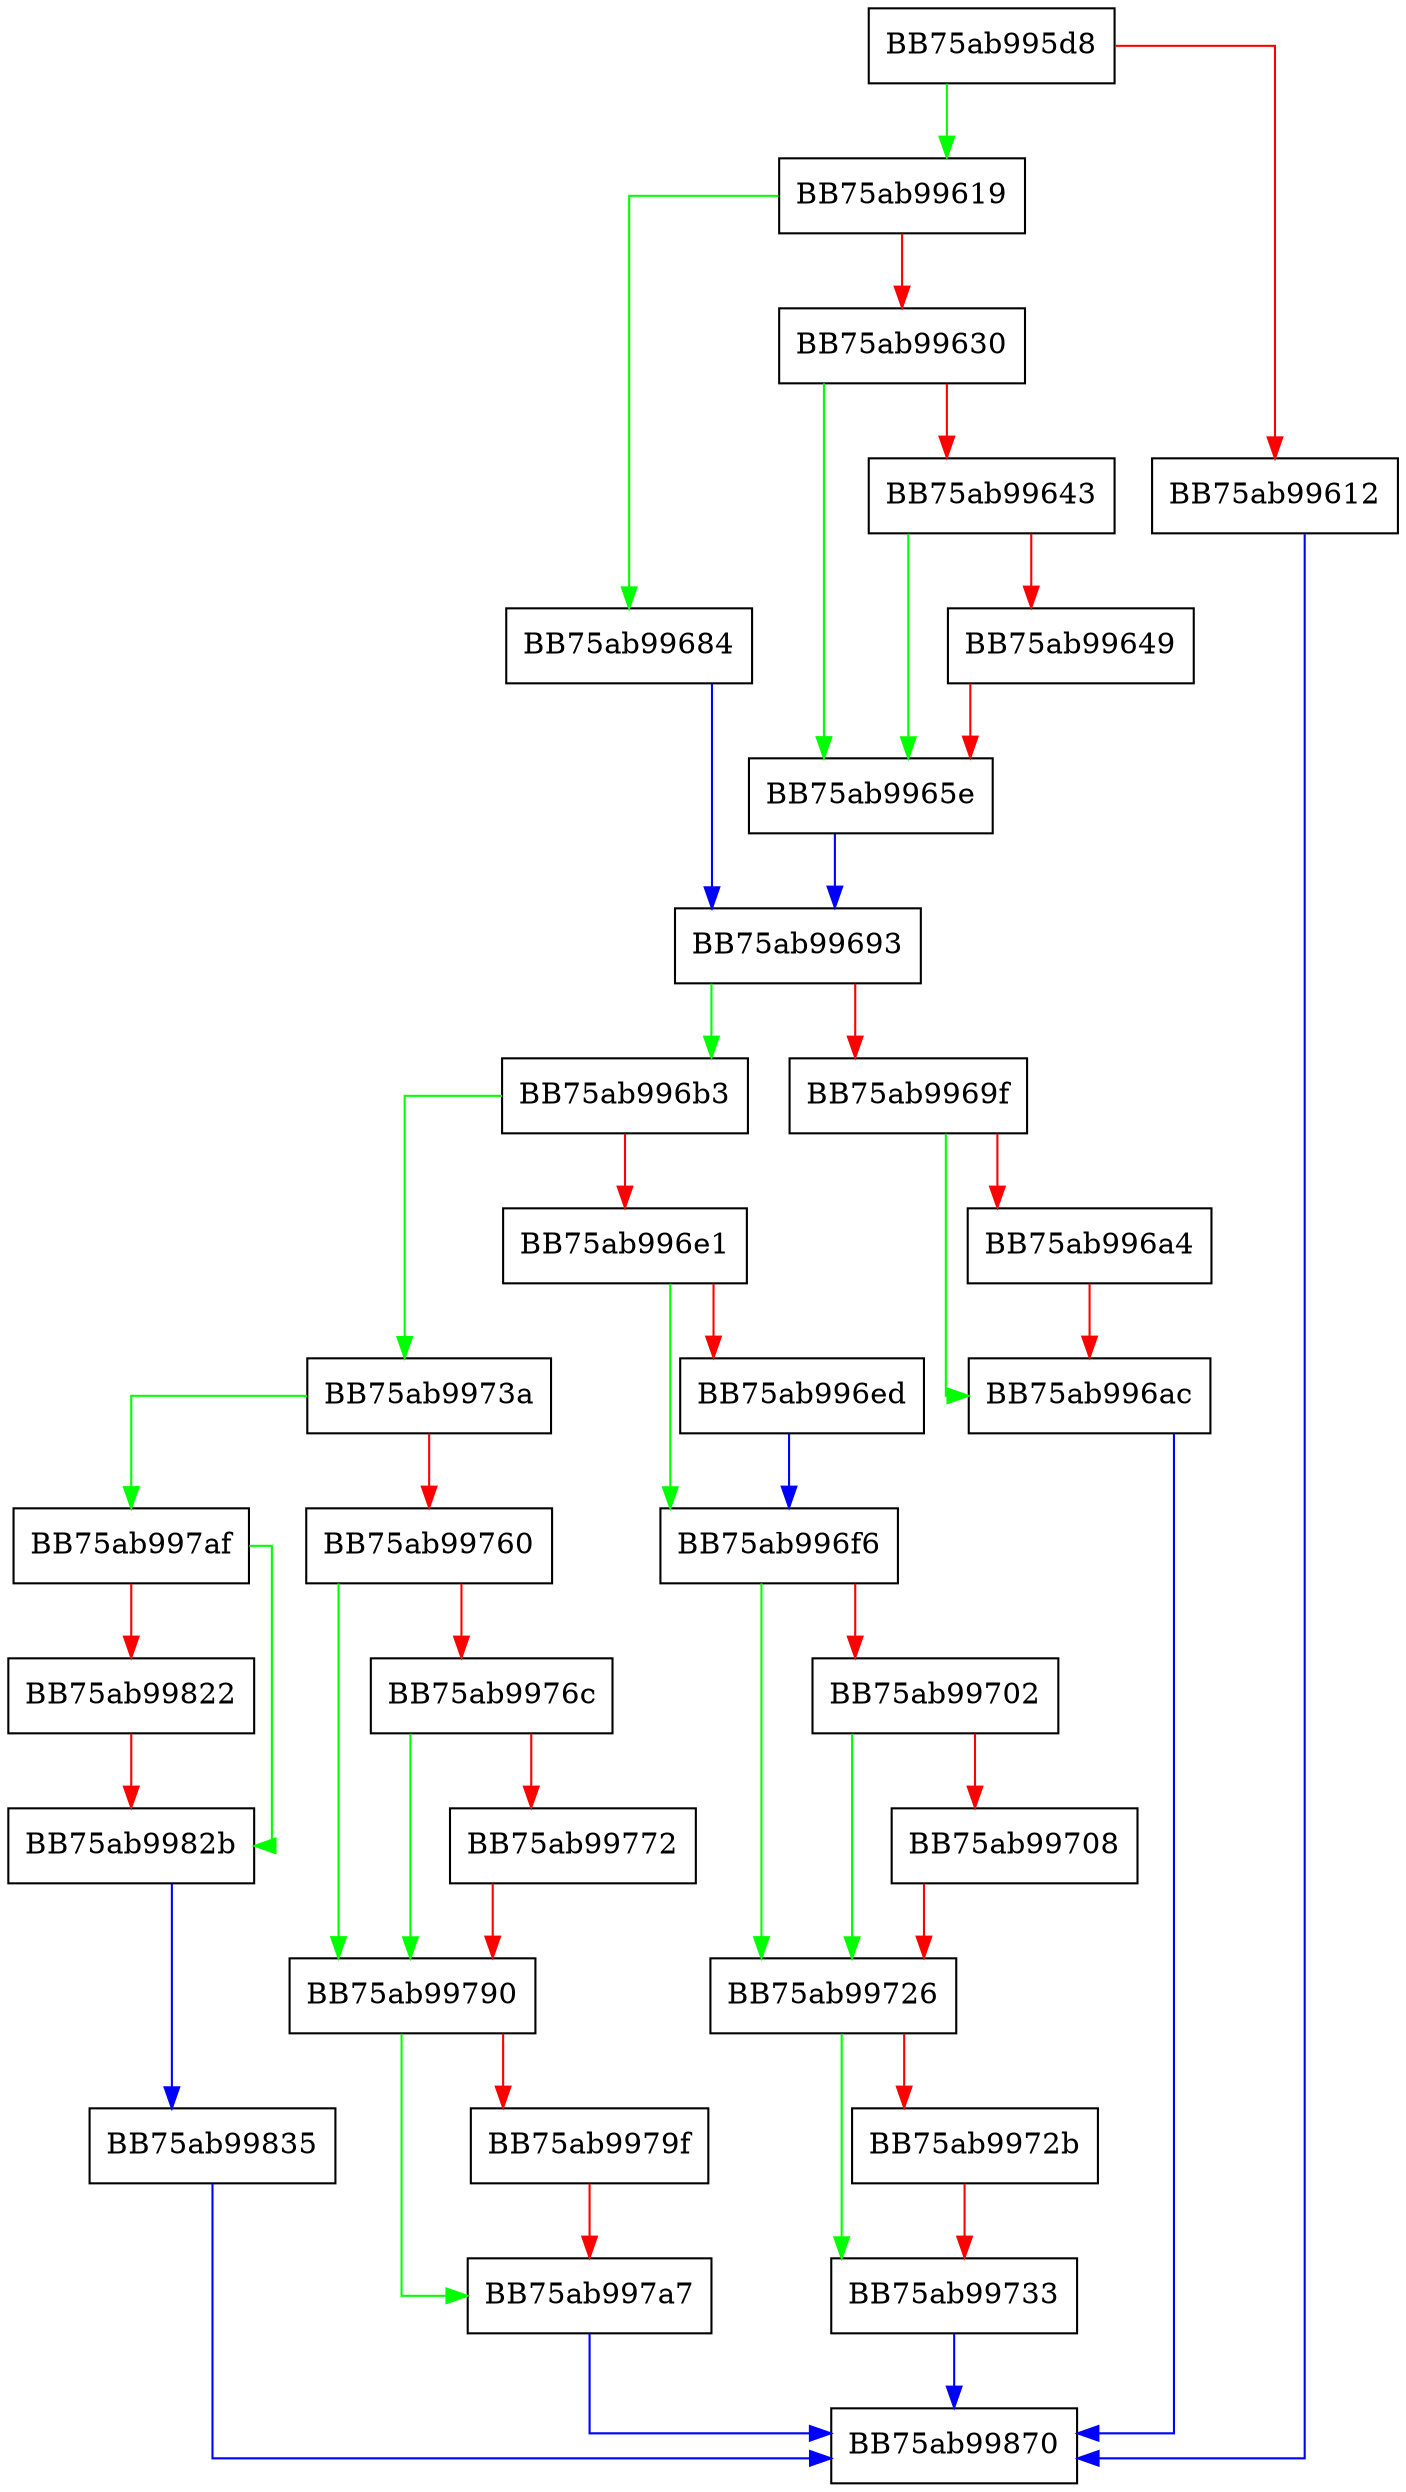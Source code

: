 digraph StoreSfcFileRenamed {
  node [shape="box"];
  graph [splines=ortho];
  BB75ab995d8 -> BB75ab99619 [color="green"];
  BB75ab995d8 -> BB75ab99612 [color="red"];
  BB75ab99612 -> BB75ab99870 [color="blue"];
  BB75ab99619 -> BB75ab99684 [color="green"];
  BB75ab99619 -> BB75ab99630 [color="red"];
  BB75ab99630 -> BB75ab9965e [color="green"];
  BB75ab99630 -> BB75ab99643 [color="red"];
  BB75ab99643 -> BB75ab9965e [color="green"];
  BB75ab99643 -> BB75ab99649 [color="red"];
  BB75ab99649 -> BB75ab9965e [color="red"];
  BB75ab9965e -> BB75ab99693 [color="blue"];
  BB75ab99684 -> BB75ab99693 [color="blue"];
  BB75ab99693 -> BB75ab996b3 [color="green"];
  BB75ab99693 -> BB75ab9969f [color="red"];
  BB75ab9969f -> BB75ab996ac [color="green"];
  BB75ab9969f -> BB75ab996a4 [color="red"];
  BB75ab996a4 -> BB75ab996ac [color="red"];
  BB75ab996ac -> BB75ab99870 [color="blue"];
  BB75ab996b3 -> BB75ab9973a [color="green"];
  BB75ab996b3 -> BB75ab996e1 [color="red"];
  BB75ab996e1 -> BB75ab996f6 [color="green"];
  BB75ab996e1 -> BB75ab996ed [color="red"];
  BB75ab996ed -> BB75ab996f6 [color="blue"];
  BB75ab996f6 -> BB75ab99726 [color="green"];
  BB75ab996f6 -> BB75ab99702 [color="red"];
  BB75ab99702 -> BB75ab99726 [color="green"];
  BB75ab99702 -> BB75ab99708 [color="red"];
  BB75ab99708 -> BB75ab99726 [color="red"];
  BB75ab99726 -> BB75ab99733 [color="green"];
  BB75ab99726 -> BB75ab9972b [color="red"];
  BB75ab9972b -> BB75ab99733 [color="red"];
  BB75ab99733 -> BB75ab99870 [color="blue"];
  BB75ab9973a -> BB75ab997af [color="green"];
  BB75ab9973a -> BB75ab99760 [color="red"];
  BB75ab99760 -> BB75ab99790 [color="green"];
  BB75ab99760 -> BB75ab9976c [color="red"];
  BB75ab9976c -> BB75ab99790 [color="green"];
  BB75ab9976c -> BB75ab99772 [color="red"];
  BB75ab99772 -> BB75ab99790 [color="red"];
  BB75ab99790 -> BB75ab997a7 [color="green"];
  BB75ab99790 -> BB75ab9979f [color="red"];
  BB75ab9979f -> BB75ab997a7 [color="red"];
  BB75ab997a7 -> BB75ab99870 [color="blue"];
  BB75ab997af -> BB75ab9982b [color="green"];
  BB75ab997af -> BB75ab99822 [color="red"];
  BB75ab99822 -> BB75ab9982b [color="red"];
  BB75ab9982b -> BB75ab99835 [color="blue"];
  BB75ab99835 -> BB75ab99870 [color="blue"];
}